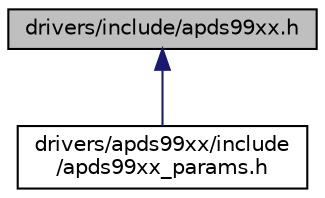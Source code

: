 digraph "drivers/include/apds99xx.h"
{
 // LATEX_PDF_SIZE
  edge [fontname="Helvetica",fontsize="10",labelfontname="Helvetica",labelfontsize="10"];
  node [fontname="Helvetica",fontsize="10",shape=record];
  Node1 [label="drivers/include/apds99xx.h",height=0.2,width=0.4,color="black", fillcolor="grey75", style="filled", fontcolor="black",tooltip=" "];
  Node1 -> Node2 [dir="back",color="midnightblue",fontsize="10",style="solid",fontname="Helvetica"];
  Node2 [label="drivers/apds99xx/include\l/apds99xx_params.h",height=0.2,width=0.4,color="black", fillcolor="white", style="filled",URL="$apds99xx__params_8h.html",tooltip="Default configuration for Broadcom APDS99XX proximity and ambient light sensor."];
}
